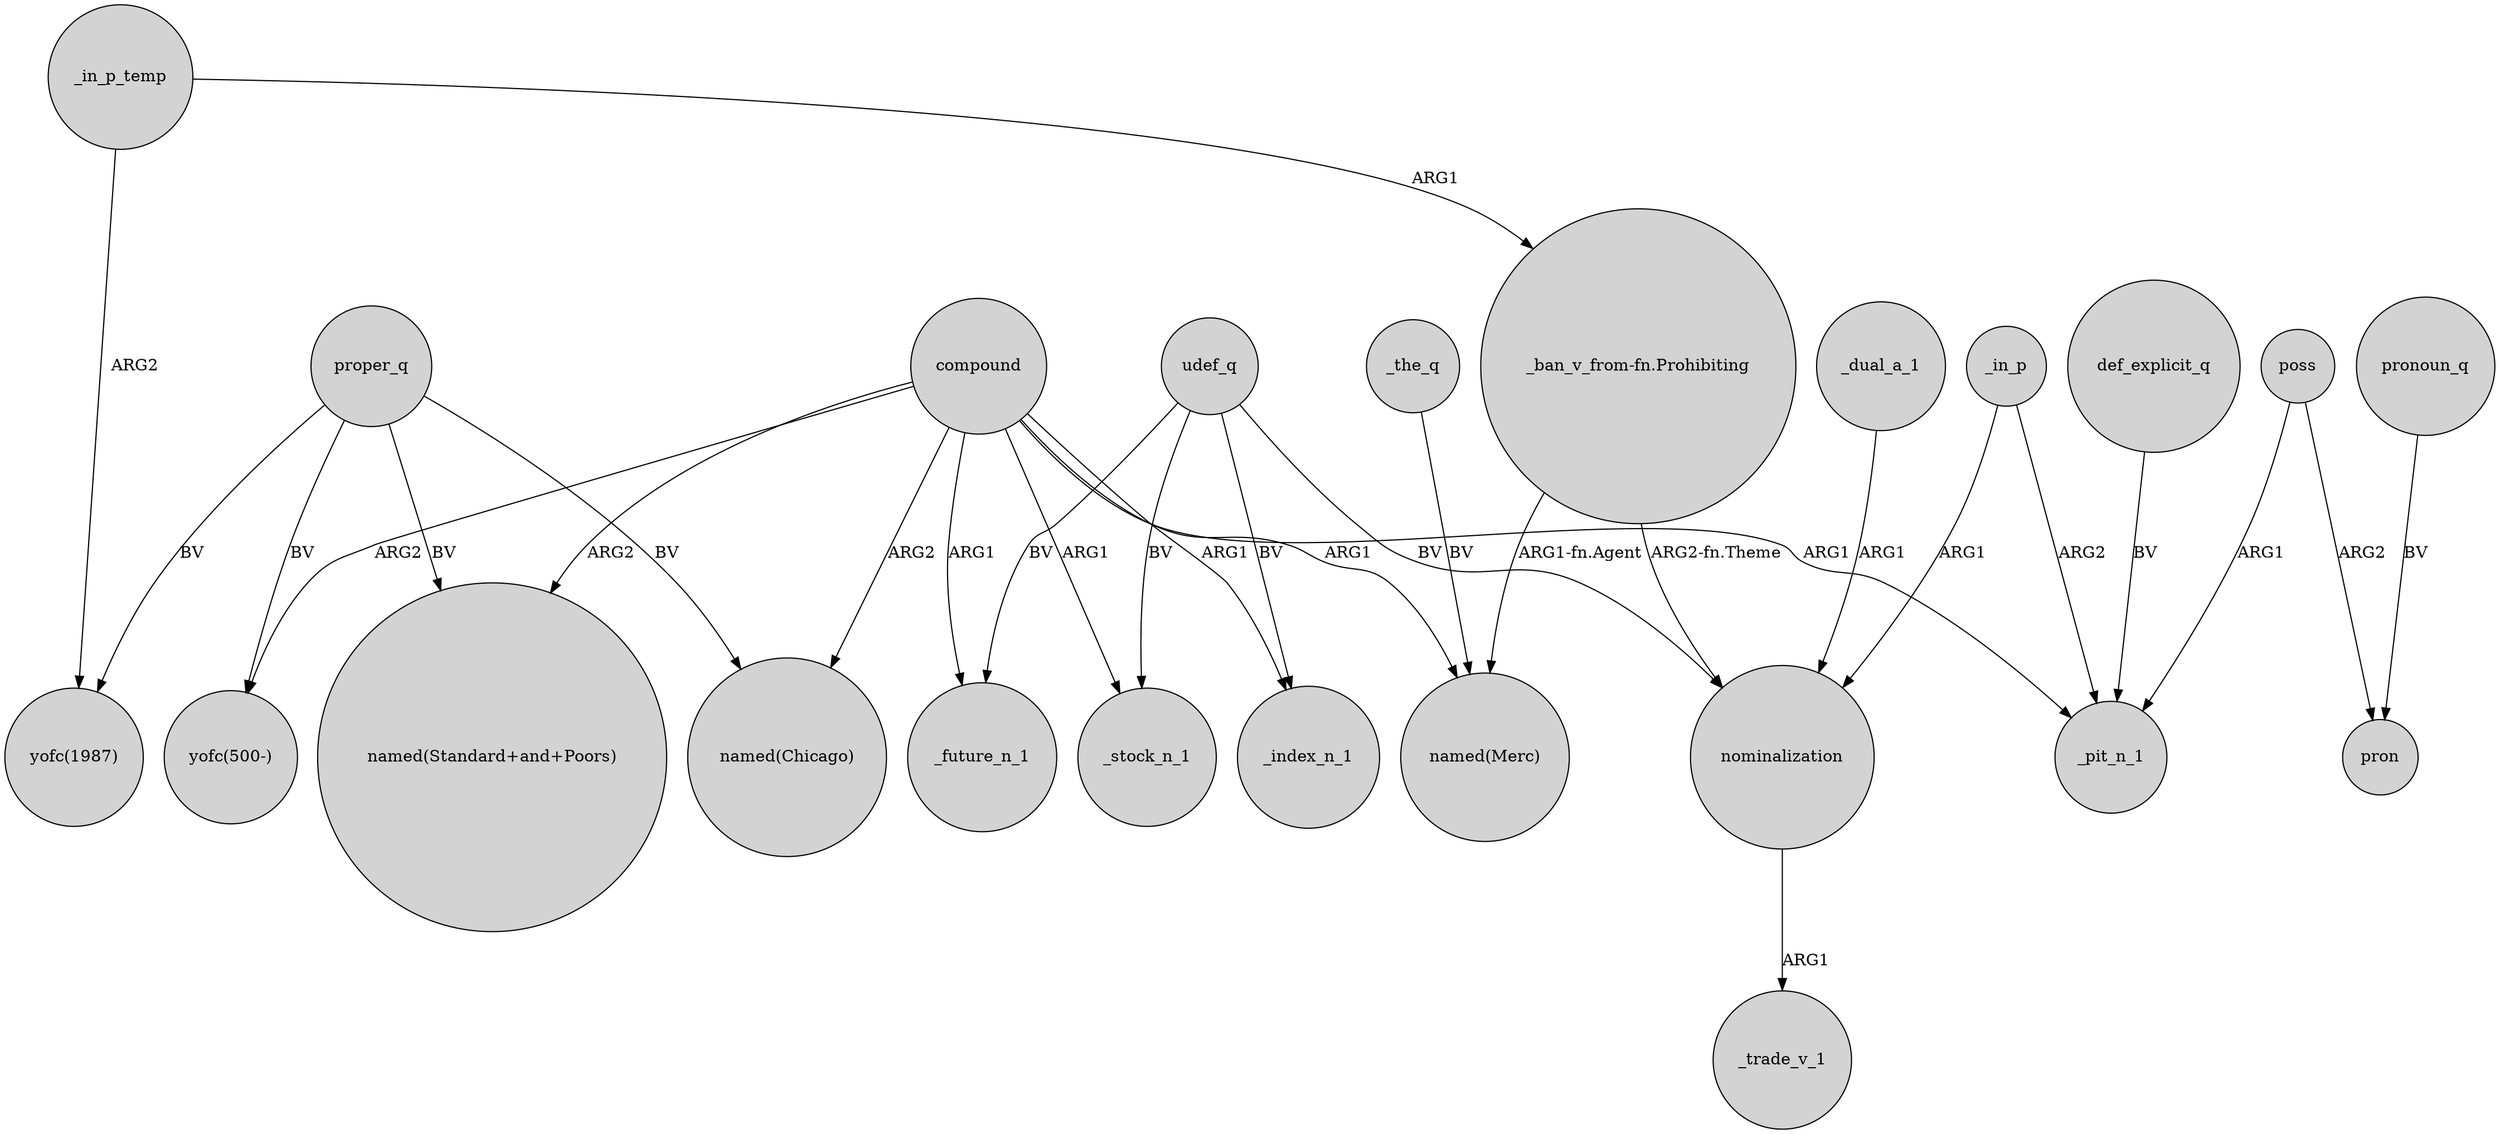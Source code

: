 digraph {
	node [shape=circle style=filled]
	_in_p_temp -> "yofc(1987)" [label=ARG2]
	compound -> "named(Standard+and+Poors)" [label=ARG2]
	compound -> _future_n_1 [label=ARG1]
	poss -> pron [label=ARG2]
	compound -> "named(Merc)" [label=ARG1]
	_the_q -> "named(Merc)" [label=BV]
	compound -> _stock_n_1 [label=ARG1]
	"_ban_v_from-fn.Prohibiting" -> "named(Merc)" [label="ARG1-fn.Agent"]
	nominalization -> _trade_v_1 [label=ARG1]
	udef_q -> _index_n_1 [label=BV]
	compound -> "named(Chicago)" [label=ARG2]
	def_explicit_q -> _pit_n_1 [label=BV]
	compound -> _pit_n_1 [label=ARG1]
	pronoun_q -> pron [label=BV]
	udef_q -> _stock_n_1 [label=BV]
	_in_p -> nominalization [label=ARG1]
	poss -> _pit_n_1 [label=ARG1]
	udef_q -> _future_n_1 [label=BV]
	_in_p_temp -> "_ban_v_from-fn.Prohibiting" [label=ARG1]
	udef_q -> nominalization [label=BV]
	proper_q -> "yofc(1987)" [label=BV]
	"_ban_v_from-fn.Prohibiting" -> nominalization [label="ARG2-fn.Theme"]
	proper_q -> "yofc(500-)" [label=BV]
	proper_q -> "named(Standard+and+Poors)" [label=BV]
	_dual_a_1 -> nominalization [label=ARG1]
	compound -> "yofc(500-)" [label=ARG2]
	_in_p -> _pit_n_1 [label=ARG2]
	proper_q -> "named(Chicago)" [label=BV]
	compound -> _index_n_1 [label=ARG1]
}

